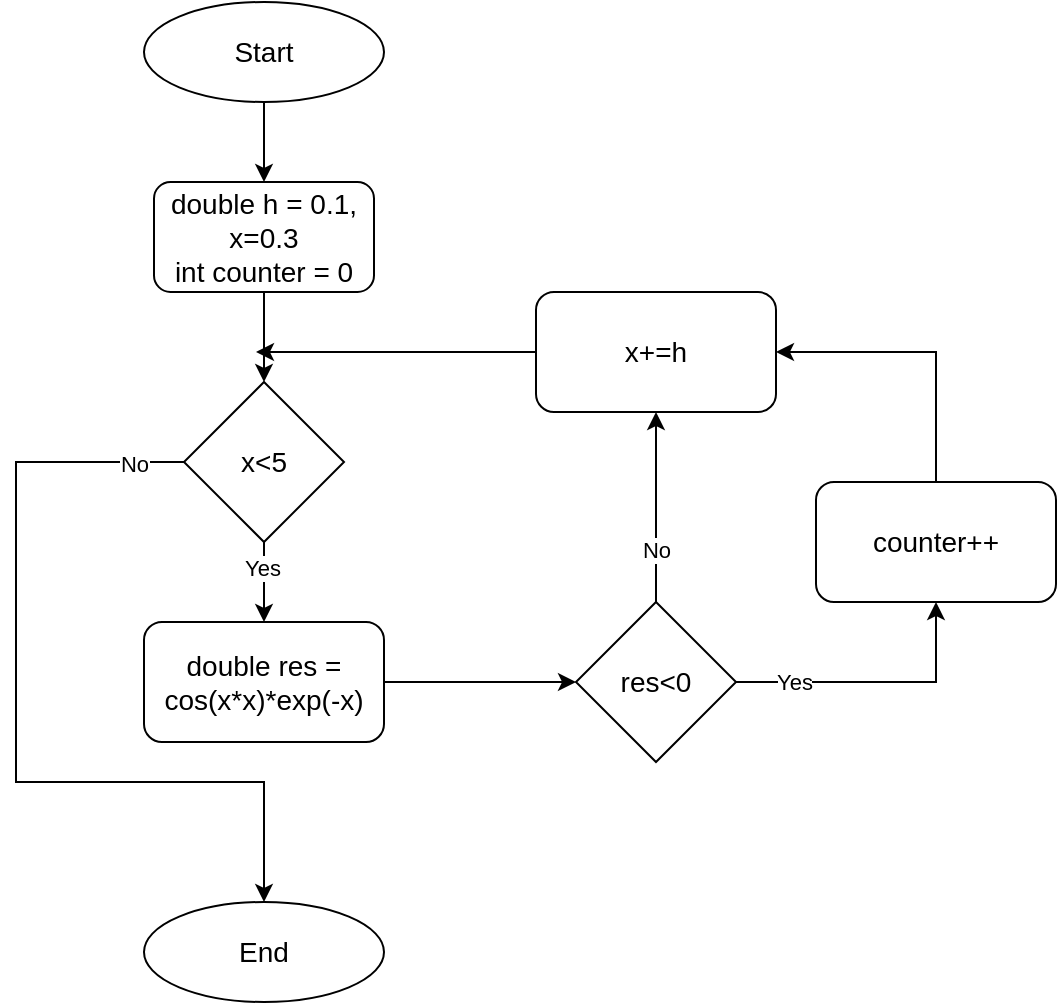 <mxfile version="24.8.6">
  <diagram name="Сторінка-1" id="7PmAzgE0fLkqOtVYYPWQ">
    <mxGraphModel dx="1050" dy="530" grid="1" gridSize="10" guides="1" tooltips="1" connect="1" arrows="1" fold="1" page="1" pageScale="1" pageWidth="827" pageHeight="1169" math="0" shadow="0">
      <root>
        <mxCell id="0" />
        <mxCell id="1" parent="0" />
        <mxCell id="vt6AaOqTfn4zPKaIpQmg-3" value="&lt;font style=&quot;font-size: 14px;&quot;&gt;End&lt;/font&gt;" style="ellipse;whiteSpace=wrap;html=1;" vertex="1" parent="1">
          <mxGeometry x="354" y="490" width="120" height="50" as="geometry" />
        </mxCell>
        <mxCell id="vt6AaOqTfn4zPKaIpQmg-4" style="edgeStyle=orthogonalEdgeStyle;rounded=0;orthogonalLoop=1;jettySize=auto;html=1;exitX=0.5;exitY=1;exitDx=0;exitDy=0;entryX=0.5;entryY=0;entryDx=0;entryDy=0;" edge="1" parent="1" source="vt6AaOqTfn4zPKaIpQmg-5" target="vt6AaOqTfn4zPKaIpQmg-7">
          <mxGeometry relative="1" as="geometry" />
        </mxCell>
        <mxCell id="vt6AaOqTfn4zPKaIpQmg-5" value="&lt;font style=&quot;font-size: 14px;&quot;&gt;Start&lt;/font&gt;" style="ellipse;whiteSpace=wrap;html=1;" vertex="1" parent="1">
          <mxGeometry x="354" y="40" width="120" height="50" as="geometry" />
        </mxCell>
        <mxCell id="vt6AaOqTfn4zPKaIpQmg-13" style="edgeStyle=orthogonalEdgeStyle;rounded=0;orthogonalLoop=1;jettySize=auto;html=1;exitX=0.5;exitY=1;exitDx=0;exitDy=0;entryX=0.5;entryY=0;entryDx=0;entryDy=0;" edge="1" parent="1" source="vt6AaOqTfn4zPKaIpQmg-7" target="vt6AaOqTfn4zPKaIpQmg-12">
          <mxGeometry relative="1" as="geometry" />
        </mxCell>
        <mxCell id="vt6AaOqTfn4zPKaIpQmg-7" value="&lt;font style=&quot;font-size: 14px;&quot;&gt;double h = 0.1, x=0.3&lt;/font&gt;&lt;div&gt;&lt;font style=&quot;font-size: 14px;&quot;&gt;int counter = 0&lt;/font&gt;&lt;/div&gt;" style="rounded=1;whiteSpace=wrap;html=1;" vertex="1" parent="1">
          <mxGeometry x="359" y="130" width="110" height="55" as="geometry" />
        </mxCell>
        <mxCell id="vt6AaOqTfn4zPKaIpQmg-16" style="edgeStyle=orthogonalEdgeStyle;rounded=0;orthogonalLoop=1;jettySize=auto;html=1;exitX=0.5;exitY=1;exitDx=0;exitDy=0;entryX=0.5;entryY=0;entryDx=0;entryDy=0;" edge="1" parent="1" source="vt6AaOqTfn4zPKaIpQmg-12" target="vt6AaOqTfn4zPKaIpQmg-15">
          <mxGeometry relative="1" as="geometry" />
        </mxCell>
        <mxCell id="vt6AaOqTfn4zPKaIpQmg-29" value="Yes" style="edgeLabel;html=1;align=center;verticalAlign=middle;resizable=0;points=[];" vertex="1" connectable="0" parent="vt6AaOqTfn4zPKaIpQmg-16">
          <mxGeometry x="-0.36" y="-1" relative="1" as="geometry">
            <mxPoint as="offset" />
          </mxGeometry>
        </mxCell>
        <mxCell id="vt6AaOqTfn4zPKaIpQmg-27" style="edgeStyle=orthogonalEdgeStyle;rounded=0;orthogonalLoop=1;jettySize=auto;html=1;exitX=0;exitY=0.5;exitDx=0;exitDy=0;entryX=0.5;entryY=0;entryDx=0;entryDy=0;" edge="1" parent="1" source="vt6AaOqTfn4zPKaIpQmg-12" target="vt6AaOqTfn4zPKaIpQmg-3">
          <mxGeometry relative="1" as="geometry">
            <Array as="points">
              <mxPoint x="290" y="270" />
              <mxPoint x="290" y="430" />
              <mxPoint x="414" y="430" />
            </Array>
          </mxGeometry>
        </mxCell>
        <mxCell id="vt6AaOqTfn4zPKaIpQmg-28" value="No" style="edgeLabel;html=1;align=center;verticalAlign=middle;resizable=0;points=[];" vertex="1" connectable="0" parent="vt6AaOqTfn4zPKaIpQmg-27">
          <mxGeometry x="-0.882" y="1" relative="1" as="geometry">
            <mxPoint as="offset" />
          </mxGeometry>
        </mxCell>
        <mxCell id="vt6AaOqTfn4zPKaIpQmg-12" value="&lt;font style=&quot;font-size: 14px;&quot;&gt;x&amp;lt;5&lt;/font&gt;" style="rhombus;whiteSpace=wrap;html=1;" vertex="1" parent="1">
          <mxGeometry x="374" y="230" width="80" height="80" as="geometry" />
        </mxCell>
        <mxCell id="vt6AaOqTfn4zPKaIpQmg-18" style="edgeStyle=orthogonalEdgeStyle;rounded=0;orthogonalLoop=1;jettySize=auto;html=1;exitX=1;exitY=0.5;exitDx=0;exitDy=0;entryX=0;entryY=0.5;entryDx=0;entryDy=0;" edge="1" parent="1" source="vt6AaOqTfn4zPKaIpQmg-15" target="vt6AaOqTfn4zPKaIpQmg-17">
          <mxGeometry relative="1" as="geometry" />
        </mxCell>
        <mxCell id="vt6AaOqTfn4zPKaIpQmg-15" value="&lt;font style=&quot;font-size: 14px;&quot;&gt;double res = cos(x*x)*exp(-x)&lt;/font&gt;" style="rounded=1;whiteSpace=wrap;html=1;" vertex="1" parent="1">
          <mxGeometry x="354" y="350" width="120" height="60" as="geometry" />
        </mxCell>
        <mxCell id="vt6AaOqTfn4zPKaIpQmg-20" style="edgeStyle=orthogonalEdgeStyle;rounded=0;orthogonalLoop=1;jettySize=auto;html=1;exitX=1;exitY=0.5;exitDx=0;exitDy=0;entryX=0.5;entryY=1;entryDx=0;entryDy=0;" edge="1" parent="1" source="vt6AaOqTfn4zPKaIpQmg-17" target="vt6AaOqTfn4zPKaIpQmg-19">
          <mxGeometry relative="1" as="geometry" />
        </mxCell>
        <mxCell id="vt6AaOqTfn4zPKaIpQmg-25" value="Yes" style="edgeLabel;html=1;align=center;verticalAlign=middle;resizable=0;points=[];" vertex="1" connectable="0" parent="vt6AaOqTfn4zPKaIpQmg-20">
          <mxGeometry x="-0.589" relative="1" as="geometry">
            <mxPoint as="offset" />
          </mxGeometry>
        </mxCell>
        <mxCell id="vt6AaOqTfn4zPKaIpQmg-23" style="edgeStyle=orthogonalEdgeStyle;rounded=0;orthogonalLoop=1;jettySize=auto;html=1;exitX=0.5;exitY=0;exitDx=0;exitDy=0;entryX=0.5;entryY=1;entryDx=0;entryDy=0;" edge="1" parent="1" source="vt6AaOqTfn4zPKaIpQmg-17" target="vt6AaOqTfn4zPKaIpQmg-21">
          <mxGeometry relative="1" as="geometry" />
        </mxCell>
        <mxCell id="vt6AaOqTfn4zPKaIpQmg-26" value="No" style="edgeLabel;html=1;align=center;verticalAlign=middle;resizable=0;points=[];" vertex="1" connectable="0" parent="vt6AaOqTfn4zPKaIpQmg-23">
          <mxGeometry x="-0.448" relative="1" as="geometry">
            <mxPoint as="offset" />
          </mxGeometry>
        </mxCell>
        <mxCell id="vt6AaOqTfn4zPKaIpQmg-17" value="&lt;font style=&quot;font-size: 14px;&quot;&gt;res&amp;lt;0&lt;/font&gt;" style="rhombus;whiteSpace=wrap;html=1;" vertex="1" parent="1">
          <mxGeometry x="570" y="340" width="80" height="80" as="geometry" />
        </mxCell>
        <mxCell id="vt6AaOqTfn4zPKaIpQmg-22" style="edgeStyle=orthogonalEdgeStyle;rounded=0;orthogonalLoop=1;jettySize=auto;html=1;exitX=0.5;exitY=0;exitDx=0;exitDy=0;entryX=1;entryY=0.5;entryDx=0;entryDy=0;" edge="1" parent="1" source="vt6AaOqTfn4zPKaIpQmg-19" target="vt6AaOqTfn4zPKaIpQmg-21">
          <mxGeometry relative="1" as="geometry" />
        </mxCell>
        <mxCell id="vt6AaOqTfn4zPKaIpQmg-19" value="&lt;font style=&quot;font-size: 14px;&quot;&gt;counter++&lt;/font&gt;" style="rounded=1;whiteSpace=wrap;html=1;" vertex="1" parent="1">
          <mxGeometry x="690" y="280" width="120" height="60" as="geometry" />
        </mxCell>
        <mxCell id="vt6AaOqTfn4zPKaIpQmg-24" style="edgeStyle=orthogonalEdgeStyle;rounded=0;orthogonalLoop=1;jettySize=auto;html=1;exitX=0;exitY=0.5;exitDx=0;exitDy=0;" edge="1" parent="1" source="vt6AaOqTfn4zPKaIpQmg-21">
          <mxGeometry relative="1" as="geometry">
            <mxPoint x="410" y="215" as="targetPoint" />
          </mxGeometry>
        </mxCell>
        <mxCell id="vt6AaOqTfn4zPKaIpQmg-21" value="&lt;font style=&quot;font-size: 14px;&quot;&gt;x+=h&lt;/font&gt;" style="rounded=1;whiteSpace=wrap;html=1;" vertex="1" parent="1">
          <mxGeometry x="550" y="185" width="120" height="60" as="geometry" />
        </mxCell>
      </root>
    </mxGraphModel>
  </diagram>
</mxfile>
